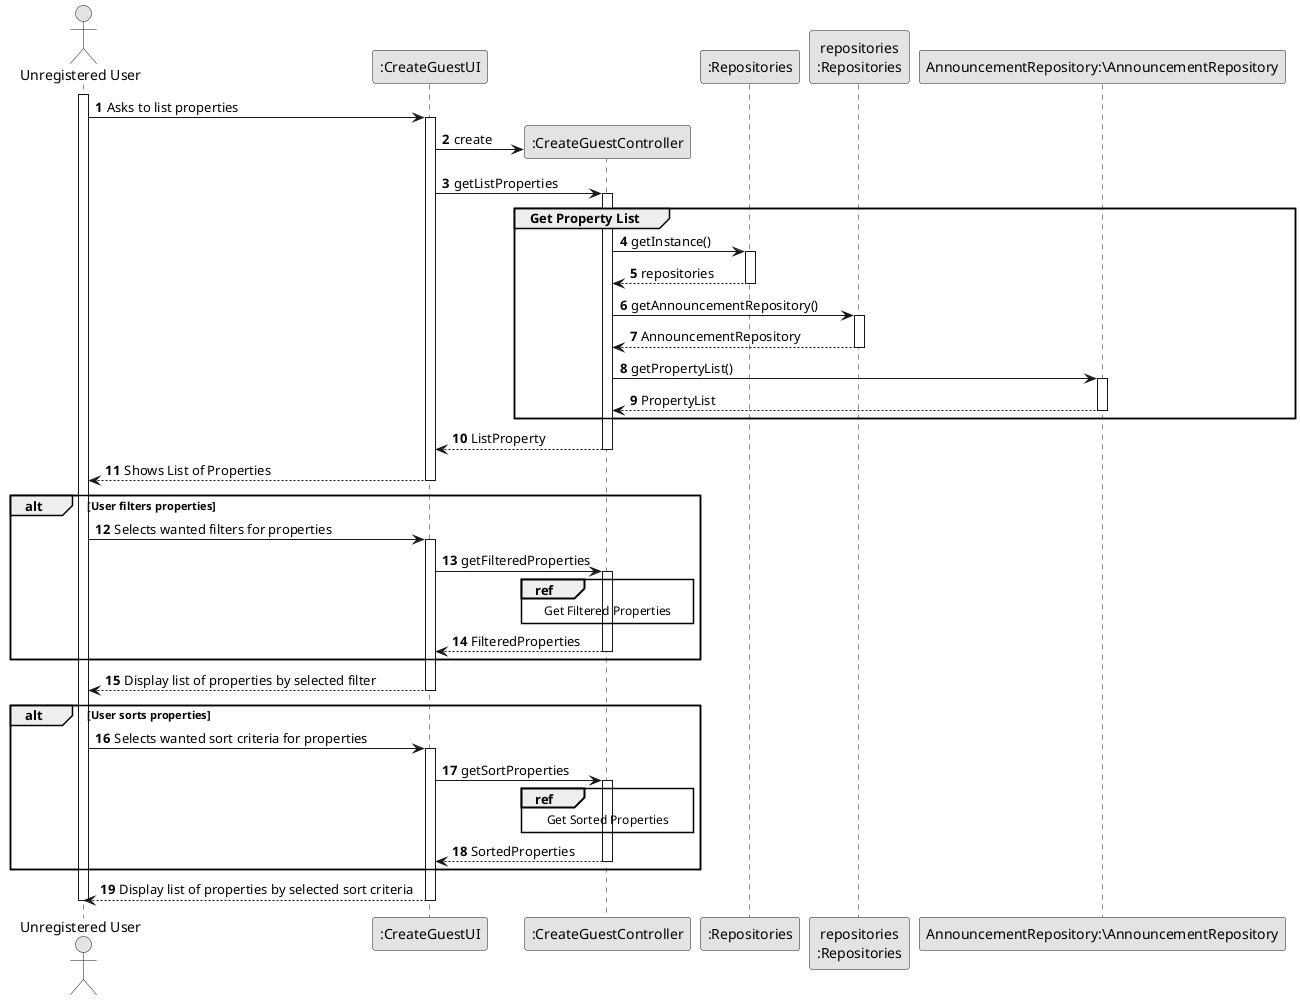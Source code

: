 @startuml
skinparam monochrome true
skinparam packageStyle rectangle
skinparam shadowing false

autonumber

'hide footbox
actor "Unregistered User" as ADM
participant ":CreateGuestUI" as UI
participant ":CreateGuestController" as CTRL
participant ":Repositories" as RepositorySingleton
participant "repositories\n:Repositories" as PLAT
participant "AnnouncementRepository:\AnnouncementRepository" as AnnouncementRepository




activate ADM

        ADM -> UI : Asks to list properties

        activate UI


            UI -> CTRL** : create

            UI -> CTRL : getListProperties
            activate CTRL


group Get Property List
                CTRL -> RepositorySingleton : getInstance()
                activate RepositorySingleton

                    RepositorySingleton --> CTRL: repositories
                deactivate RepositorySingleton

                CTRL -> PLAT : getAnnouncementRepository()
                activate PLAT

                    PLAT --> CTRL: AnnouncementRepository
                deactivate PLAT

    CTRL -> AnnouncementRepository : getPropertyList()
             activate AnnouncementRepository

                 AnnouncementRepository --> CTRL : PropertyList
             deactivate AnnouncementRepository

end
                CTRL --> UI : ListProperty
            deactivate CTRL

            UI --> ADM : Shows List of Properties
        deactivate UI
alt User filters properties
    ADM -> UI : Selects wanted filters for properties
    activate UI
        UI -> CTRL : getFilteredProperties
        activate CTRL
        ref over CTRL
            Get Filtered Properties
        end ref

    CTRL --> UI : FilteredProperties
    deactivate CTRL
    end alt
        UI --> ADM : Display list of properties by selected filter

    deactivate UI
    alt User sorts properties
    ADM -> UI : Selects wanted sort criteria for properties
    activate UI
    UI -> CTRL : getSortProperties
            activate CTRL
            ref over CTRL
                Get Sorted Properties
            end ref
        CTRL --> UI : SortedProperties
            deactivate CTRL
    end alt
        UI --> ADM : Display list of properties by selected sort criteria
    deactivate UI


deactivate ADM

@enduml